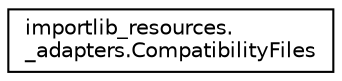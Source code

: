 digraph "Graphical Class Hierarchy"
{
 // LATEX_PDF_SIZE
  edge [fontname="Helvetica",fontsize="10",labelfontname="Helvetica",labelfontsize="10"];
  node [fontname="Helvetica",fontsize="10",shape=record];
  rankdir="LR";
  Node0 [label="importlib_resources.\l_adapters.CompatibilityFiles",height=0.2,width=0.4,color="black", fillcolor="white", style="filled",URL="$classimportlib__resources_1_1__adapters_1_1CompatibilityFiles.html",tooltip=" "];
}
